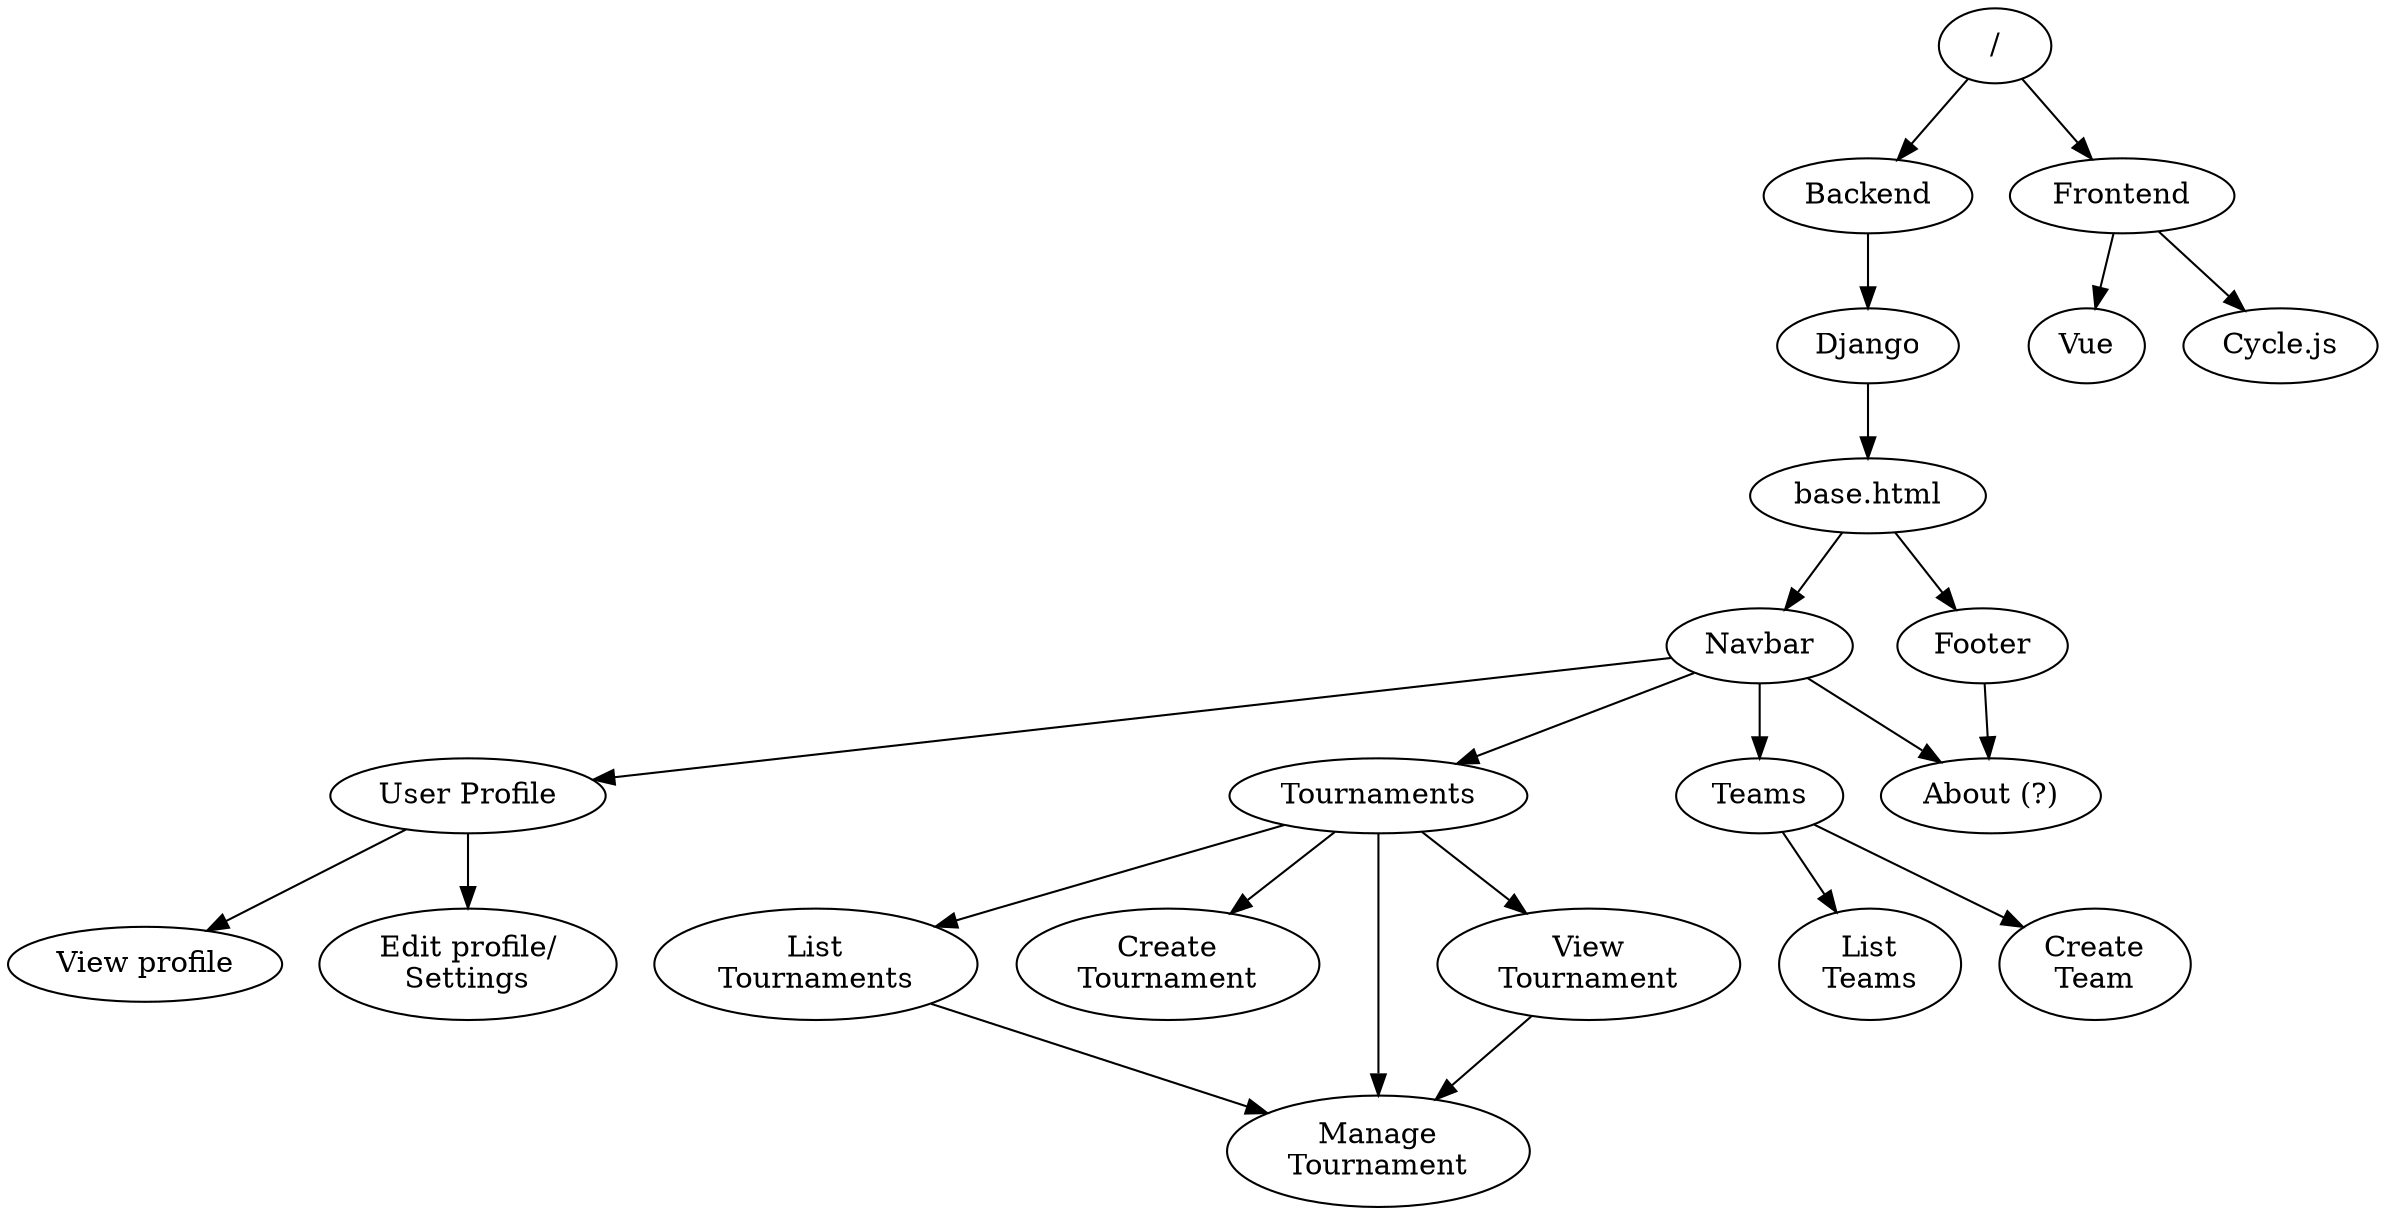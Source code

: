 digraph G {
    "/" -> "Backend"
    "/" -> "Frontend"

    "Backend" -> "Django"
    "Frontend" -> "Vue"
    "Frontend" -> "Cycle.js"

    "Django" -> "base.html"

    "base.html" -> "Navbar"
    "base.html" -> "Footer"

    "Navbar" -> "User Profile"
    "Navbar" -> "Tournaments"
    "Navbar" -> "Teams"
    "Navbar" -> "About (?)"

    "Footer" -> "About (?)"

    "User Profile" -> "View profile"
    "User Profile" -> "Edit profile/\nSettings"

    "Tournaments" -> "List\nTournaments"
    "Tournaments" -> "Create\nTournament"
    "Tournaments" -> "Manage\nTournament"
    "Tournaments" -> "View\nTournament"

    "View\nTournament" -> "Manage\nTournament" 
    "List\nTournaments" -> "Manage\nTournament"

    "Teams" -> "List\nTeams"
    "Teams" -> "Create\nTeam"
}